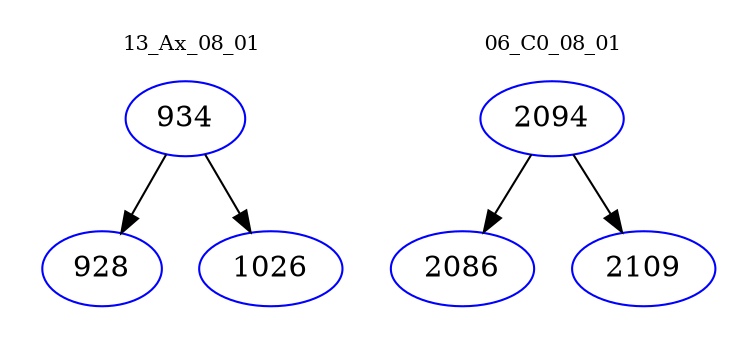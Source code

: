 digraph{
subgraph cluster_0 {
color = white
label = "13_Ax_08_01";
fontsize=10;
T0_934 [label="934", color="blue"]
T0_934 -> T0_928 [color="black"]
T0_928 [label="928", color="blue"]
T0_934 -> T0_1026 [color="black"]
T0_1026 [label="1026", color="blue"]
}
subgraph cluster_1 {
color = white
label = "06_C0_08_01";
fontsize=10;
T1_2094 [label="2094", color="blue"]
T1_2094 -> T1_2086 [color="black"]
T1_2086 [label="2086", color="blue"]
T1_2094 -> T1_2109 [color="black"]
T1_2109 [label="2109", color="blue"]
}
}
